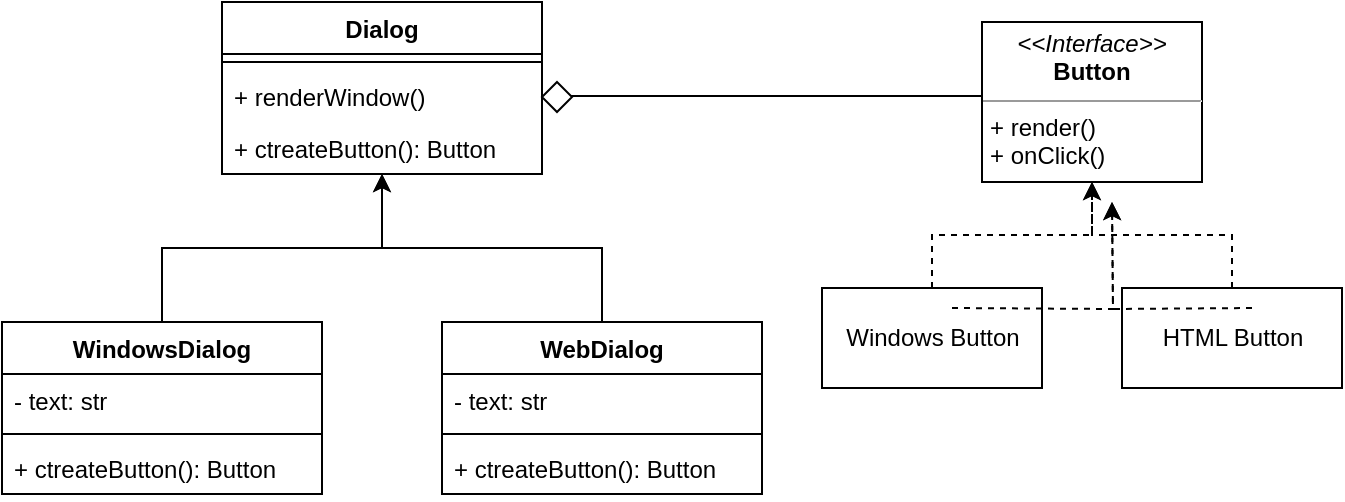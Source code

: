 <mxfile version="14.6.13" type="device"><diagram id="Xx6WHkbZ90wGw88ztGpZ" name="Page-1"><mxGraphModel dx="1086" dy="806" grid="1" gridSize="10" guides="1" tooltips="1" connect="1" arrows="1" fold="1" page="1" pageScale="1" pageWidth="827" pageHeight="1169" math="0" shadow="0"><root><mxCell id="0"/><mxCell id="1" parent="0"/><mxCell id="hlbYt0CpxBl905jt_Tql-1" value="Dialog" style="swimlane;fontStyle=1;align=center;verticalAlign=top;childLayout=stackLayout;horizontal=1;startSize=26;horizontalStack=0;resizeParent=1;resizeParentMax=0;resizeLast=0;collapsible=1;marginBottom=0;" parent="1" vertex="1"><mxGeometry x="130" y="330" width="160" height="86" as="geometry"><mxRectangle x="130" y="330" width="70" height="26" as="alternateBounds"/></mxGeometry></mxCell><mxCell id="hlbYt0CpxBl905jt_Tql-3" value="" style="line;strokeWidth=1;fillColor=none;align=left;verticalAlign=middle;spacingTop=-1;spacingLeft=3;spacingRight=3;rotatable=0;labelPosition=right;points=[];portConstraint=eastwest;" parent="hlbYt0CpxBl905jt_Tql-1" vertex="1"><mxGeometry y="26" width="160" height="8" as="geometry"/></mxCell><mxCell id="hlbYt0CpxBl905jt_Tql-4" value="+ renderWindow()&#10;" style="text;strokeColor=none;fillColor=none;align=left;verticalAlign=top;spacingLeft=4;spacingRight=4;overflow=hidden;rotatable=0;points=[[0,0.5],[1,0.5]];portConstraint=eastwest;" parent="hlbYt0CpxBl905jt_Tql-1" vertex="1"><mxGeometry y="34" width="160" height="26" as="geometry"/></mxCell><mxCell id="hlbYt0CpxBl905jt_Tql-5" value="+ ctreateButton(): Button" style="text;strokeColor=none;fillColor=none;align=left;verticalAlign=top;spacingLeft=4;spacingRight=4;overflow=hidden;rotatable=0;points=[[0,0.5],[1,0.5]];portConstraint=eastwest;" parent="hlbYt0CpxBl905jt_Tql-1" vertex="1"><mxGeometry y="60" width="160" height="26" as="geometry"/></mxCell><mxCell id="hlbYt0CpxBl905jt_Tql-46" style="edgeStyle=orthogonalEdgeStyle;rounded=0;orthogonalLoop=1;jettySize=auto;html=1;exitX=0.5;exitY=0;exitDx=0;exitDy=0;entryX=0.5;entryY=1;entryDx=0;entryDy=0;" parent="1" source="hlbYt0CpxBl905jt_Tql-6" target="hlbYt0CpxBl905jt_Tql-1" edge="1"><mxGeometry relative="1" as="geometry"/></mxCell><mxCell id="hlbYt0CpxBl905jt_Tql-6" value="WindowsDialog" style="swimlane;fontStyle=1;align=center;verticalAlign=top;childLayout=stackLayout;horizontal=1;startSize=26;horizontalStack=0;resizeParent=1;resizeParentMax=0;resizeLast=0;collapsible=1;marginBottom=0;" parent="1" vertex="1"><mxGeometry x="20" y="490" width="160" height="86" as="geometry"/></mxCell><mxCell id="hlbYt0CpxBl905jt_Tql-7" value="- text: str" style="text;strokeColor=none;fillColor=none;align=left;verticalAlign=top;spacingLeft=4;spacingRight=4;overflow=hidden;rotatable=0;points=[[0,0.5],[1,0.5]];portConstraint=eastwest;" parent="hlbYt0CpxBl905jt_Tql-6" vertex="1"><mxGeometry y="26" width="160" height="26" as="geometry"/></mxCell><mxCell id="hlbYt0CpxBl905jt_Tql-8" value="" style="line;strokeWidth=1;fillColor=none;align=left;verticalAlign=middle;spacingTop=-1;spacingLeft=3;spacingRight=3;rotatable=0;labelPosition=right;points=[];portConstraint=eastwest;" parent="hlbYt0CpxBl905jt_Tql-6" vertex="1"><mxGeometry y="52" width="160" height="8" as="geometry"/></mxCell><mxCell id="hlbYt0CpxBl905jt_Tql-10" value="+ ctreateButton(): Button" style="text;strokeColor=none;fillColor=none;align=left;verticalAlign=top;spacingLeft=4;spacingRight=4;overflow=hidden;rotatable=0;points=[[0,0.5],[1,0.5]];portConstraint=eastwest;" parent="hlbYt0CpxBl905jt_Tql-6" vertex="1"><mxGeometry y="60" width="160" height="26" as="geometry"/></mxCell><mxCell id="hlbYt0CpxBl905jt_Tql-47" style="edgeStyle=orthogonalEdgeStyle;rounded=0;orthogonalLoop=1;jettySize=auto;html=1;exitX=0.5;exitY=0;exitDx=0;exitDy=0;entryX=0.5;entryY=1;entryDx=0;entryDy=0;" parent="1" source="hlbYt0CpxBl905jt_Tql-11" target="hlbYt0CpxBl905jt_Tql-1" edge="1"><mxGeometry relative="1" as="geometry"/></mxCell><mxCell id="hlbYt0CpxBl905jt_Tql-11" value="WebDialog" style="swimlane;fontStyle=1;align=center;verticalAlign=top;childLayout=stackLayout;horizontal=1;startSize=26;horizontalStack=0;resizeParent=1;resizeParentMax=0;resizeLast=0;collapsible=1;marginBottom=0;" parent="1" vertex="1"><mxGeometry x="240" y="490" width="160" height="86" as="geometry"/></mxCell><mxCell id="hlbYt0CpxBl905jt_Tql-12" value="- text: str" style="text;strokeColor=none;fillColor=none;align=left;verticalAlign=top;spacingLeft=4;spacingRight=4;overflow=hidden;rotatable=0;points=[[0,0.5],[1,0.5]];portConstraint=eastwest;" parent="hlbYt0CpxBl905jt_Tql-11" vertex="1"><mxGeometry y="26" width="160" height="26" as="geometry"/></mxCell><mxCell id="hlbYt0CpxBl905jt_Tql-13" value="" style="line;strokeWidth=1;fillColor=none;align=left;verticalAlign=middle;spacingTop=-1;spacingLeft=3;spacingRight=3;rotatable=0;labelPosition=right;points=[];portConstraint=eastwest;" parent="hlbYt0CpxBl905jt_Tql-11" vertex="1"><mxGeometry y="52" width="160" height="8" as="geometry"/></mxCell><mxCell id="hlbYt0CpxBl905jt_Tql-15" value="+ ctreateButton(): Button" style="text;strokeColor=none;fillColor=none;align=left;verticalAlign=top;spacingLeft=4;spacingRight=4;overflow=hidden;rotatable=0;points=[[0,0.5],[1,0.5]];portConstraint=eastwest;" parent="hlbYt0CpxBl905jt_Tql-11" vertex="1"><mxGeometry y="60" width="160" height="26" as="geometry"/></mxCell><mxCell id="hlbYt0CpxBl905jt_Tql-21" value="&lt;p style=&quot;margin: 0px ; margin-top: 4px ; text-align: center&quot;&gt;&lt;i&gt;&amp;lt;&amp;lt;Interface&amp;gt;&amp;gt;&lt;/i&gt;&lt;br&gt;&lt;b&gt;Button&lt;/b&gt;&lt;/p&gt;&lt;hr size=&quot;1&quot;&gt;&lt;p style=&quot;margin: 0px ; margin-left: 4px&quot;&gt;&lt;span style=&quot;text-align: center&quot;&gt;+ render()&lt;/span&gt;&lt;br style=&quot;text-align: center&quot;&gt;&lt;span style=&quot;text-align: center&quot;&gt;+ onClick()&lt;/span&gt;&lt;br&gt;&lt;/p&gt;" style="verticalAlign=top;align=left;overflow=fill;fontSize=12;fontFamily=Helvetica;html=1;" parent="1" vertex="1"><mxGeometry x="510" y="340" width="110" height="80" as="geometry"/></mxCell><mxCell id="hlbYt0CpxBl905jt_Tql-41" style="edgeStyle=orthogonalEdgeStyle;rounded=0;orthogonalLoop=1;jettySize=auto;html=1;exitX=0.5;exitY=0;exitDx=0;exitDy=0;entryX=0.5;entryY=1;entryDx=0;entryDy=0;dashed=1;" parent="1" source="hlbYt0CpxBl905jt_Tql-25" target="hlbYt0CpxBl905jt_Tql-21" edge="1"><mxGeometry relative="1" as="geometry"/></mxCell><mxCell id="hlbYt0CpxBl905jt_Tql-25" value="Windows Button" style="html=1;" parent="1" vertex="1"><mxGeometry x="430" y="473" width="110" height="50" as="geometry"/></mxCell><mxCell id="hlbYt0CpxBl905jt_Tql-42" style="edgeStyle=orthogonalEdgeStyle;rounded=0;orthogonalLoop=1;jettySize=auto;html=1;exitX=0.5;exitY=0;exitDx=0;exitDy=0;entryX=0.5;entryY=1;entryDx=0;entryDy=0;dashed=1;" parent="1" source="hlbYt0CpxBl905jt_Tql-26" target="hlbYt0CpxBl905jt_Tql-21" edge="1"><mxGeometry relative="1" as="geometry"/></mxCell><mxCell id="hlbYt0CpxBl905jt_Tql-26" value="HTML Button" style="html=1;" parent="1" vertex="1"><mxGeometry x="580" y="473" width="110" height="50" as="geometry"/></mxCell><mxCell id="hlbYt0CpxBl905jt_Tql-54" style="edgeStyle=orthogonalEdgeStyle;rounded=0;orthogonalLoop=1;jettySize=auto;html=1;exitX=0;exitY=0.5;exitDx=0;exitDy=0;entryX=1;entryY=0.5;entryDx=0;entryDy=0;" parent="1" source="hlbYt0CpxBl905jt_Tql-21" target="hlbYt0CpxBl905jt_Tql-4" edge="1"><mxGeometry relative="1" as="geometry"><Array as="points"><mxPoint x="510" y="377"/></Array></mxGeometry></mxCell><mxCell id="IL7il7Yht24GfZsYNiJS-11" value="" style="rhombus;whiteSpace=wrap;html=1;" parent="1" vertex="1"><mxGeometry x="290" y="370" width="15" height="15" as="geometry"/></mxCell><mxCell id="e4qs9-EKtZkSoFbPHICE-2" style="edgeStyle=orthogonalEdgeStyle;rounded=0;orthogonalLoop=1;jettySize=auto;html=1;exitX=0.5;exitY=0;exitDx=0;exitDy=0;entryX=0.5;entryY=1;entryDx=0;entryDy=0;dashed=1;" edge="1" parent="1"><mxGeometry relative="1" as="geometry"><mxPoint x="495" y="483" as="sourcePoint"/><mxPoint x="575" y="430" as="targetPoint"/></mxGeometry></mxCell><mxCell id="e4qs9-EKtZkSoFbPHICE-3" style="edgeStyle=orthogonalEdgeStyle;rounded=0;orthogonalLoop=1;jettySize=auto;html=1;exitX=0.5;exitY=0;exitDx=0;exitDy=0;entryX=0.5;entryY=1;entryDx=0;entryDy=0;dashed=1;" edge="1" parent="1"><mxGeometry relative="1" as="geometry"><mxPoint x="645" y="483" as="sourcePoint"/><mxPoint x="575" y="430" as="targetPoint"/></mxGeometry></mxCell></root></mxGraphModel></diagram></mxfile>